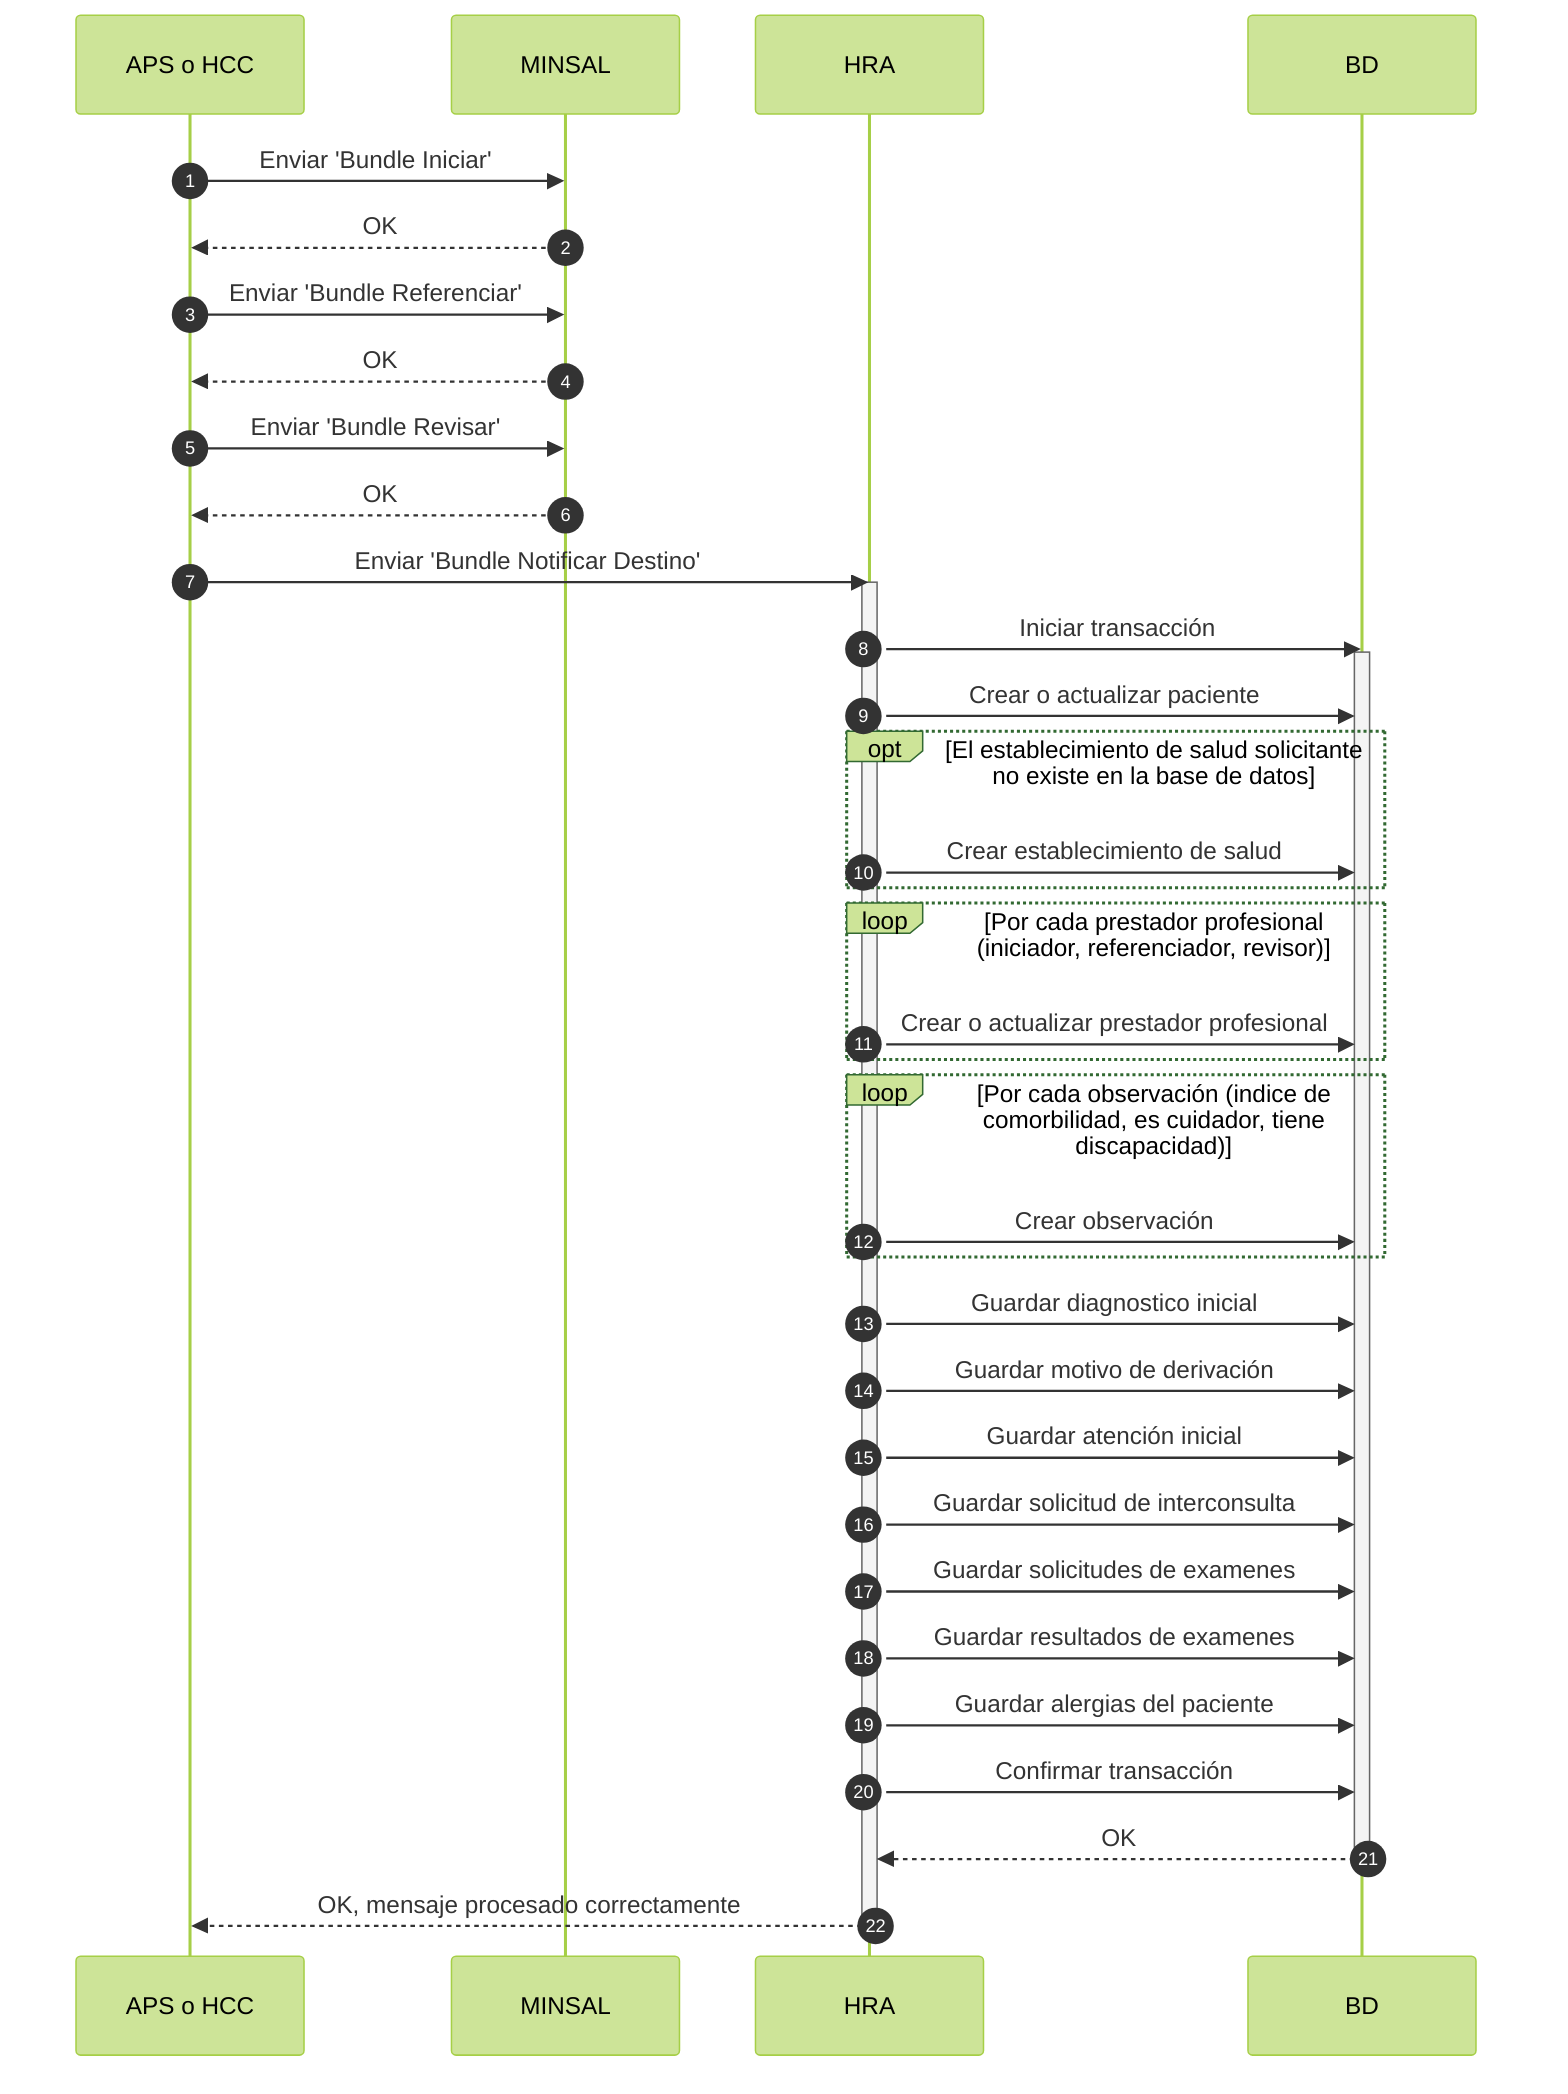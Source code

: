 ---
config:
  theme: forest
---

sequenceDiagram

autonumber

participant A as APS o HCC
participant M as MINSAL
participant H as HRA
participant BD as BD

A ->> M: Enviar 'Bundle Iniciar'
M -->> A: OK

A ->> M: Enviar 'Bundle Referenciar'
M -->> A: OK

A ->> M: Enviar 'Bundle Revisar'
M -->> A: OK

A ->> H: Enviar 'Bundle Notificar Destino'
activate H
%% H -->>A: OK, mensaje recibido y procesando en segundo plano

H ->> BD: Iniciar transacción
activate BD
H ->> BD: Crear o actualizar paciente

opt El establecimiento de salud solicitante no existe en la base de datos
  H ->> BD: Crear establecimiento de salud
end

loop Por cada prestador profesional (iniciador, referenciador, revisor)
  H ->> BD: Crear o actualizar prestador profesional
end

loop Por cada observación (indice de comorbilidad, es cuidador, tiene discapacidad)
  H ->> BD: Crear observación
end

H ->> BD: Guardar diagnostico inicial

H ->> BD: Guardar motivo de derivación

H ->> BD: Guardar atención inicial

H ->> BD: Guardar solicitud de interconsulta

H ->> BD: Guardar solicitudes de examenes

H ->> BD: Guardar resultados de examenes

H ->> BD: Guardar alergias del paciente
H ->> BD: Confirmar transacción

BD -->> H: OK
deactivate BD

H -->> A: OK, mensaje procesado correctamente
deactivate H
